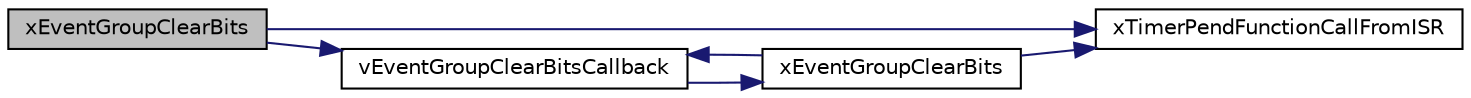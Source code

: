 digraph "xEventGroupClearBits"
{
  edge [fontname="Helvetica",fontsize="10",labelfontname="Helvetica",labelfontsize="10"];
  node [fontname="Helvetica",fontsize="10",shape=record];
  rankdir="LR";
  Node20 [label="xEventGroupClearBits",height=0.2,width=0.4,color="black", fillcolor="grey75", style="filled", fontcolor="black"];
  Node20 -> Node21 [color="midnightblue",fontsize="10",style="solid",fontname="Helvetica"];
  Node21 [label="xTimerPendFunctionCallFromISR",height=0.2,width=0.4,color="black", fillcolor="white", style="filled",URL="$timers_8h.html#ae0d9338933037e6feebe6437763fa299",tooltip="BaseType_t xTimerPendFunctionCallFromISR( PendedFunction_t xFunctionToPend, void *pvParameter1, uint32_t ulParameter2, BaseType_t *pxHigherPriorityTaskWoken );. "];
  Node20 -> Node22 [color="midnightblue",fontsize="10",style="solid",fontname="Helvetica"];
  Node22 [label="vEventGroupClearBitsCallback",height=0.2,width=0.4,color="black", fillcolor="white", style="filled",URL="$event__groups_8c.html#a3bce459038e87064109c8462b1174c29"];
  Node22 -> Node23 [color="midnightblue",fontsize="10",style="solid",fontname="Helvetica"];
  Node23 [label="xEventGroupClearBits",height=0.2,width=0.4,color="black", fillcolor="white", style="filled",URL="$event__groups_8c.html#a71dd2680fdfbdde7d6b10db203e266ba"];
  Node23 -> Node21 [color="midnightblue",fontsize="10",style="solid",fontname="Helvetica"];
  Node23 -> Node22 [color="midnightblue",fontsize="10",style="solid",fontname="Helvetica"];
}
